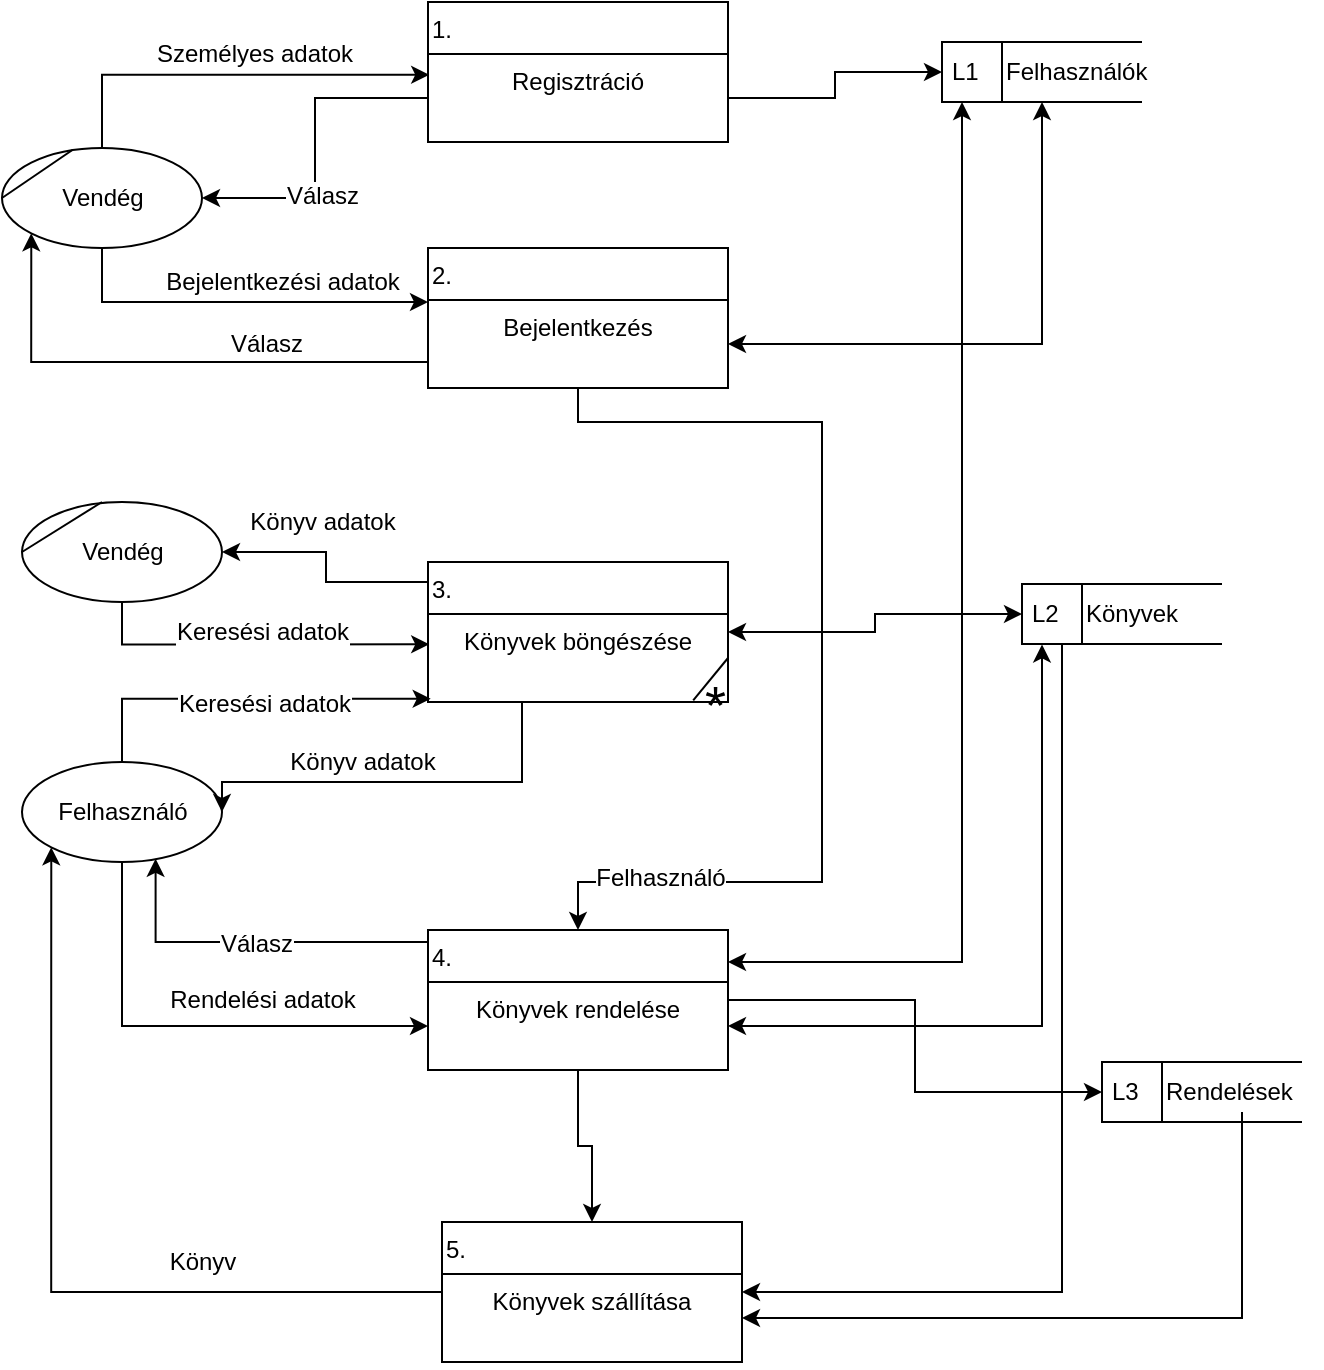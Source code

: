 <mxfile version="12.1.0" type="device" pages="5"><diagram id="Dex--o-Fg27r2lw3h0oc" name="Page-1"><mxGraphModel dx="1024" dy="593" grid="1" gridSize="10" guides="1" tooltips="1" connect="1" arrows="1" fold="1" page="1" pageScale="1" pageWidth="827" pageHeight="1169" math="0" shadow="0"><root><mxCell id="0"/><mxCell id="1" parent="0"/><mxCell id="naQja85ROLotgSGWXkZb-15" style="edgeStyle=orthogonalEdgeStyle;rounded=0;orthogonalLoop=1;jettySize=auto;html=1;entryX=0.004;entryY=0.236;entryDx=0;entryDy=0;entryPerimeter=0;" parent="1" source="naQja85ROLotgSGWXkZb-1" target="naQja85ROLotgSGWXkZb-8" edge="1"><mxGeometry relative="1" as="geometry"/></mxCell><mxCell id="naQja85ROLotgSGWXkZb-16" value="Személyes adatok" style="text;html=1;resizable=0;points=[];align=center;verticalAlign=middle;labelBackgroundColor=#ffffff;" parent="naQja85ROLotgSGWXkZb-15" vertex="1" connectable="0"><mxGeometry x="-0.318" y="-2" relative="1" as="geometry"><mxPoint x="44" y="-13" as="offset"/></mxGeometry></mxCell><mxCell id="naQja85ROLotgSGWXkZb-17" style="edgeStyle=orthogonalEdgeStyle;rounded=0;orthogonalLoop=1;jettySize=auto;html=1;" parent="1" source="naQja85ROLotgSGWXkZb-1" target="naQja85ROLotgSGWXkZb-12" edge="1"><mxGeometry relative="1" as="geometry"><Array as="points"><mxPoint x="100" y="270"/></Array></mxGeometry></mxCell><mxCell id="naQja85ROLotgSGWXkZb-18" value="Bejelentkezési adatok" style="text;html=1;resizable=0;points=[];align=center;verticalAlign=middle;labelBackgroundColor=#ffffff;" parent="naQja85ROLotgSGWXkZb-17" vertex="1" connectable="0"><mxGeometry x="0.052" y="32" relative="1" as="geometry"><mxPoint x="17" y="22" as="offset"/></mxGeometry></mxCell><mxCell id="naQja85ROLotgSGWXkZb-1" value="Vendég" style="shape=ellipse;html=1;dashed=0;whitespace=wrap;perimeter=ellipsePerimeter;" parent="1" vertex="1"><mxGeometry x="50" y="193" width="100" height="50" as="geometry"/></mxCell><mxCell id="naQja85ROLotgSGWXkZb-33" style="edgeStyle=orthogonalEdgeStyle;rounded=0;orthogonalLoop=1;jettySize=auto;html=1;entryX=0.009;entryY=0.964;entryDx=0;entryDy=0;entryPerimeter=0;startArrow=none;startFill=0;" parent="1" source="naQja85ROLotgSGWXkZb-2" target="naQja85ROLotgSGWXkZb-24" edge="1"><mxGeometry relative="1" as="geometry"/></mxCell><mxCell id="naQja85ROLotgSGWXkZb-34" value="Keresési adatok" style="text;html=1;resizable=0;points=[];align=center;verticalAlign=middle;labelBackgroundColor=#ffffff;" parent="naQja85ROLotgSGWXkZb-33" vertex="1" connectable="0"><mxGeometry x="0.441" y="-1" relative="1" as="geometry"><mxPoint x="-32" y="1" as="offset"/></mxGeometry></mxCell><mxCell id="naQja85ROLotgSGWXkZb-43" style="edgeStyle=orthogonalEdgeStyle;rounded=0;orthogonalLoop=1;jettySize=auto;html=1;startArrow=none;startFill=0;" parent="1" source="naQja85ROLotgSGWXkZb-2" target="naQja85ROLotgSGWXkZb-26" edge="1"><mxGeometry relative="1" as="geometry"/></mxCell><mxCell id="naQja85ROLotgSGWXkZb-44" value="Rendelési adatok" style="text;html=1;resizable=0;points=[];align=center;verticalAlign=middle;labelBackgroundColor=#ffffff;" parent="naQja85ROLotgSGWXkZb-43" vertex="1" connectable="0"><mxGeometry x="-0.326" y="35" relative="1" as="geometry"><mxPoint x="35" y="-10" as="offset"/></mxGeometry></mxCell><mxCell id="naQja85ROLotgSGWXkZb-2" value="Felhasználó" style="shape=ellipse;html=1;dashed=0;whitespace=wrap;perimeter=ellipsePerimeter;" parent="1" vertex="1"><mxGeometry x="60" y="500" width="100" height="50" as="geometry"/></mxCell><mxCell id="naQja85ROLotgSGWXkZb-7" value="1." style="swimlane;fontStyle=0;childLayout=stackLayout;horizontal=1;startSize=26;fillColor=none;horizontalStack=0;resizeParent=1;resizeParentMax=0;resizeLast=0;collapsible=1;marginBottom=0;align=left;" parent="1" vertex="1"><mxGeometry x="263" y="120" width="150" height="70" as="geometry"><mxRectangle x="350" y="180" width="40" height="26" as="alternateBounds"/></mxGeometry></mxCell><mxCell id="naQja85ROLotgSGWXkZb-8" value="Regisztráció" style="text;strokeColor=none;fillColor=none;align=center;verticalAlign=top;spacingLeft=4;spacingRight=4;overflow=hidden;rotatable=0;points=[[0,0.5],[1,0.5]];portConstraint=eastwest;" parent="naQja85ROLotgSGWXkZb-7" vertex="1"><mxGeometry y="26" width="150" height="44" as="geometry"/></mxCell><mxCell id="naQja85ROLotgSGWXkZb-19" style="edgeStyle=orthogonalEdgeStyle;rounded=0;orthogonalLoop=1;jettySize=auto;html=1;entryX=0;entryY=1;entryDx=0;entryDy=0;" parent="1" source="naQja85ROLotgSGWXkZb-11" target="naQja85ROLotgSGWXkZb-1" edge="1"><mxGeometry relative="1" as="geometry"><Array as="points"><mxPoint x="65" y="300"/></Array></mxGeometry></mxCell><mxCell id="naQja85ROLotgSGWXkZb-20" value="Válasz" style="text;html=1;resizable=0;points=[];align=center;verticalAlign=middle;labelBackgroundColor=#ffffff;" parent="naQja85ROLotgSGWXkZb-19" vertex="1" connectable="0"><mxGeometry x="-0.367" y="-3" relative="1" as="geometry"><mxPoint x="2" y="-6" as="offset"/></mxGeometry></mxCell><mxCell id="naQja85ROLotgSGWXkZb-45" style="edgeStyle=orthogonalEdgeStyle;rounded=0;orthogonalLoop=1;jettySize=auto;html=1;startArrow=none;startFill=0;" parent="1" source="naQja85ROLotgSGWXkZb-11" target="naQja85ROLotgSGWXkZb-25" edge="1"><mxGeometry relative="1" as="geometry"><Array as="points"><mxPoint x="338" y="330"/><mxPoint x="460" y="330"/><mxPoint x="460" y="560"/><mxPoint x="338" y="560"/></Array></mxGeometry></mxCell><mxCell id="naQja85ROLotgSGWXkZb-46" value="Felhasználó" style="text;html=1;resizable=0;points=[];align=center;verticalAlign=middle;labelBackgroundColor=#ffffff;" parent="naQja85ROLotgSGWXkZb-45" vertex="1" connectable="0"><mxGeometry x="0.748" y="-2" relative="1" as="geometry"><mxPoint as="offset"/></mxGeometry></mxCell><mxCell id="naQja85ROLotgSGWXkZb-11" value="2." style="swimlane;fontStyle=0;childLayout=stackLayout;horizontal=1;startSize=26;fillColor=none;horizontalStack=0;resizeParent=1;resizeParentMax=0;resizeLast=0;collapsible=1;marginBottom=0;align=left;" parent="1" vertex="1"><mxGeometry x="263" y="243" width="150" height="70" as="geometry"><mxRectangle x="350" y="180" width="40" height="26" as="alternateBounds"/></mxGeometry></mxCell><mxCell id="naQja85ROLotgSGWXkZb-12" value="Bejelentkezés" style="text;strokeColor=none;fillColor=none;align=center;verticalAlign=top;spacingLeft=4;spacingRight=4;overflow=hidden;rotatable=0;points=[[0,0.5],[1,0.5]];portConstraint=eastwest;" parent="naQja85ROLotgSGWXkZb-11" vertex="1"><mxGeometry y="26" width="150" height="44" as="geometry"/></mxCell><mxCell id="naQja85ROLotgSGWXkZb-22" style="edgeStyle=orthogonalEdgeStyle;rounded=0;orthogonalLoop=1;jettySize=auto;html=1;entryX=1;entryY=0.5;entryDx=0;entryDy=0;startArrow=classic;startFill=1;" parent="1" source="naQja85ROLotgSGWXkZb-13" target="naQja85ROLotgSGWXkZb-12" edge="1"><mxGeometry relative="1" as="geometry"/></mxCell><mxCell id="naQja85ROLotgSGWXkZb-13" value="L1" style="html=1;dashed=0;whitespace=wrap;shape=mxgraph.dfd.dataStoreID;align=left;spacingLeft=3;points=[[0,0],[0.5,0],[1,0],[0,0.5],[1,0.5],[0,1],[0.5,1],[1,1]];" parent="1" vertex="1"><mxGeometry x="520" y="140" width="100" height="30" as="geometry"/></mxCell><mxCell id="naQja85ROLotgSGWXkZb-21" style="edgeStyle=orthogonalEdgeStyle;rounded=0;orthogonalLoop=1;jettySize=auto;html=1;entryX=0;entryY=0.5;entryDx=0;entryDy=0;" parent="1" source="naQja85ROLotgSGWXkZb-8" target="naQja85ROLotgSGWXkZb-13" edge="1"><mxGeometry relative="1" as="geometry"/></mxCell><mxCell id="naQja85ROLotgSGWXkZb-31" style="edgeStyle=orthogonalEdgeStyle;rounded=0;orthogonalLoop=1;jettySize=auto;html=1;entryX=1;entryY=0.5;entryDx=0;entryDy=0;startArrow=none;startFill=0;" parent="1" source="naQja85ROLotgSGWXkZb-23" target="naQja85ROLotgSGWXkZb-27" edge="1"><mxGeometry relative="1" as="geometry"><Array as="points"><mxPoint x="212" y="410"/><mxPoint x="212" y="395"/></Array></mxGeometry></mxCell><mxCell id="naQja85ROLotgSGWXkZb-32" value="Könyv adatok" style="text;html=1;resizable=0;points=[];align=center;verticalAlign=middle;labelBackgroundColor=#ffffff;" parent="naQja85ROLotgSGWXkZb-31" vertex="1" connectable="0"><mxGeometry x="0.203" y="-4" relative="1" as="geometry"><mxPoint x="3" y="-11" as="offset"/></mxGeometry></mxCell><mxCell id="naQja85ROLotgSGWXkZb-35" style="edgeStyle=orthogonalEdgeStyle;rounded=0;orthogonalLoop=1;jettySize=auto;html=1;entryX=1;entryY=0.5;entryDx=0;entryDy=0;startArrow=none;startFill=0;" parent="1" source="naQja85ROLotgSGWXkZb-23" target="naQja85ROLotgSGWXkZb-2" edge="1"><mxGeometry relative="1" as="geometry"><Array as="points"><mxPoint x="310" y="510"/><mxPoint x="160" y="510"/></Array></mxGeometry></mxCell><mxCell id="naQja85ROLotgSGWXkZb-36" value="Könyv adatok" style="text;html=1;resizable=0;points=[];align=center;verticalAlign=middle;labelBackgroundColor=#ffffff;" parent="naQja85ROLotgSGWXkZb-35" vertex="1" connectable="0"><mxGeometry x="0.298" y="-3" relative="1" as="geometry"><mxPoint x="13" y="-7" as="offset"/></mxGeometry></mxCell><mxCell id="naQja85ROLotgSGWXkZb-38" style="edgeStyle=orthogonalEdgeStyle;rounded=0;orthogonalLoop=1;jettySize=auto;html=1;entryX=0;entryY=0.5;entryDx=0;entryDy=0;startArrow=classic;startFill=1;" parent="1" source="naQja85ROLotgSGWXkZb-23" target="naQja85ROLotgSGWXkZb-37" edge="1"><mxGeometry relative="1" as="geometry"/></mxCell><mxCell id="naQja85ROLotgSGWXkZb-23" value="3." style="swimlane;fontStyle=0;childLayout=stackLayout;horizontal=1;startSize=26;fillColor=none;horizontalStack=0;resizeParent=1;resizeParentMax=0;resizeLast=0;collapsible=1;marginBottom=0;align=left;" parent="1" vertex="1"><mxGeometry x="263" y="400" width="150" height="70" as="geometry"><mxRectangle x="350" y="180" width="40" height="26" as="alternateBounds"/></mxGeometry></mxCell><mxCell id="naQja85ROLotgSGWXkZb-24" value="Könyvek böngészése" style="text;strokeColor=none;fillColor=none;align=center;verticalAlign=top;spacingLeft=4;spacingRight=4;overflow=hidden;rotatable=0;points=[[0,0.5],[1,0.5]];portConstraint=eastwest;" parent="naQja85ROLotgSGWXkZb-23" vertex="1"><mxGeometry y="26" width="150" height="44" as="geometry"/></mxCell><mxCell id="naQja85ROLotgSGWXkZb-59" value="" style="endArrow=none;html=1;entryX=1;entryY=0.5;entryDx=0;entryDy=0;exitX=0.884;exitY=0.982;exitDx=0;exitDy=0;exitPerimeter=0;" parent="naQja85ROLotgSGWXkZb-23" source="naQja85ROLotgSGWXkZb-24" target="naQja85ROLotgSGWXkZb-24" edge="1"><mxGeometry width="50" height="50" relative="1" as="geometry"><mxPoint x="-213" y="470" as="sourcePoint"/><mxPoint x="-163" y="420" as="targetPoint"/></mxGeometry></mxCell><mxCell id="naQja85ROLotgSGWXkZb-39" style="edgeStyle=orthogonalEdgeStyle;rounded=0;orthogonalLoop=1;jettySize=auto;html=1;entryX=0.1;entryY=1;entryDx=0;entryDy=0;entryPerimeter=0;startArrow=classic;startFill=1;" parent="1" source="naQja85ROLotgSGWXkZb-25" target="naQja85ROLotgSGWXkZb-13" edge="1"><mxGeometry relative="1" as="geometry"><Array as="points"><mxPoint x="530" y="600"/></Array></mxGeometry></mxCell><mxCell id="naQja85ROLotgSGWXkZb-42" style="edgeStyle=orthogonalEdgeStyle;rounded=0;orthogonalLoop=1;jettySize=auto;html=1;entryX=0;entryY=0.5;entryDx=0;entryDy=0;startArrow=none;startFill=0;" parent="1" source="naQja85ROLotgSGWXkZb-25" target="naQja85ROLotgSGWXkZb-41" edge="1"><mxGeometry relative="1" as="geometry"/></mxCell><mxCell id="n5wov1AX1bAlxisEDjjd-2" style="edgeStyle=orthogonalEdgeStyle;rounded=0;orthogonalLoop=1;jettySize=auto;html=1;entryX=0.668;entryY=0.968;entryDx=0;entryDy=0;entryPerimeter=0;startArrow=none;startFill=0;endArrow=classic;endFill=1;fontSize=12;" parent="1" source="naQja85ROLotgSGWXkZb-25" target="naQja85ROLotgSGWXkZb-2" edge="1"><mxGeometry relative="1" as="geometry"><Array as="points"><mxPoint x="127" y="590"/></Array></mxGeometry></mxCell><mxCell id="n5wov1AX1bAlxisEDjjd-3" value="Válasz" style="text;html=1;resizable=0;points=[];align=center;verticalAlign=middle;labelBackgroundColor=#ffffff;fontSize=12;" parent="n5wov1AX1bAlxisEDjjd-2" vertex="1" connectable="0"><mxGeometry x="-0.029" y="1" relative="1" as="geometry"><mxPoint as="offset"/></mxGeometry></mxCell><mxCell id="8-DbtvxXJsFR5BbwrOw9-1" style="edgeStyle=orthogonalEdgeStyle;rounded=0;orthogonalLoop=1;jettySize=auto;html=1;entryX=0.5;entryY=0;entryDx=0;entryDy=0;startArrow=none;startFill=0;endArrow=classic;endFill=1;fontSize=12;" parent="1" source="naQja85ROLotgSGWXkZb-25" target="naQja85ROLotgSGWXkZb-52" edge="1"><mxGeometry relative="1" as="geometry"/></mxCell><mxCell id="naQja85ROLotgSGWXkZb-25" value="4." style="swimlane;fontStyle=0;childLayout=stackLayout;horizontal=1;startSize=26;fillColor=none;horizontalStack=0;resizeParent=1;resizeParentMax=0;resizeLast=0;collapsible=1;marginBottom=0;align=left;" parent="1" vertex="1"><mxGeometry x="263" y="584" width="150" height="70" as="geometry"><mxRectangle x="350" y="180" width="40" height="26" as="alternateBounds"/></mxGeometry></mxCell><mxCell id="naQja85ROLotgSGWXkZb-26" value="Könyvek rendelése" style="text;strokeColor=none;fillColor=none;align=center;verticalAlign=top;spacingLeft=4;spacingRight=4;overflow=hidden;rotatable=0;points=[[0,0.5],[1,0.5]];portConstraint=eastwest;" parent="naQja85ROLotgSGWXkZb-25" vertex="1"><mxGeometry y="26" width="150" height="44" as="geometry"/></mxCell><mxCell id="naQja85ROLotgSGWXkZb-29" style="edgeStyle=orthogonalEdgeStyle;rounded=0;orthogonalLoop=1;jettySize=auto;html=1;entryX=0.004;entryY=0.345;entryDx=0;entryDy=0;entryPerimeter=0;startArrow=none;startFill=0;" parent="1" source="naQja85ROLotgSGWXkZb-27" target="naQja85ROLotgSGWXkZb-24" edge="1"><mxGeometry relative="1" as="geometry"/></mxCell><mxCell id="naQja85ROLotgSGWXkZb-30" value="Keresési adatok" style="text;html=1;resizable=0;points=[];align=center;verticalAlign=middle;labelBackgroundColor=#ffffff;" parent="naQja85ROLotgSGWXkZb-29" vertex="1" connectable="0"><mxGeometry x="-0.211" y="-1" relative="1" as="geometry"><mxPoint x="22" y="-7" as="offset"/></mxGeometry></mxCell><mxCell id="naQja85ROLotgSGWXkZb-27" value="Vendég" style="shape=ellipse;html=1;dashed=0;whitespace=wrap;perimeter=ellipsePerimeter;align=center;" parent="1" vertex="1"><mxGeometry x="60" y="370" width="100" height="50" as="geometry"/></mxCell><mxCell id="naQja85ROLotgSGWXkZb-28" value="" style="endArrow=none;html=1;exitX=0;exitY=0.5;exitDx=0;exitDy=0;entryX=0.352;entryY=0.02;entryDx=0;entryDy=0;entryPerimeter=0;" parent="1" source="naQja85ROLotgSGWXkZb-1" target="naQja85ROLotgSGWXkZb-1" edge="1"><mxGeometry width="50" height="50" relative="1" as="geometry"><mxPoint x="50" y="240" as="sourcePoint"/><mxPoint x="90" y="190" as="targetPoint"/></mxGeometry></mxCell><mxCell id="naQja85ROLotgSGWXkZb-37" value="L2" style="html=1;dashed=0;whitespace=wrap;shape=mxgraph.dfd.dataStoreID;align=left;spacingLeft=3;points=[[0,0],[0.5,0],[1,0],[0,0.5],[1,0.5],[0,1],[0.5,1],[1,1]];" parent="1" vertex="1"><mxGeometry x="560" y="411" width="100" height="30" as="geometry"/></mxCell><mxCell id="naQja85ROLotgSGWXkZb-40" style="edgeStyle=orthogonalEdgeStyle;rounded=0;orthogonalLoop=1;jettySize=auto;html=1;entryX=0.1;entryY=1.007;entryDx=0;entryDy=0;entryPerimeter=0;startArrow=classic;startFill=1;" parent="1" source="naQja85ROLotgSGWXkZb-26" target="naQja85ROLotgSGWXkZb-37" edge="1"><mxGeometry relative="1" as="geometry"/></mxCell><mxCell id="naQja85ROLotgSGWXkZb-41" value="L3" style="html=1;dashed=0;whitespace=wrap;shape=mxgraph.dfd.dataStoreID;align=left;spacingLeft=3;points=[[0,0],[0.5,0],[1,0],[0,0.5],[1,0.5],[0,1],[0.5,1],[1,1]];" parent="1" vertex="1"><mxGeometry x="600" y="650" width="100" height="30" as="geometry"/></mxCell><mxCell id="naQja85ROLotgSGWXkZb-48" value="" style="endArrow=none;html=1;exitX=0;exitY=0.5;exitDx=0;exitDy=0;" parent="1" source="naQja85ROLotgSGWXkZb-27" edge="1"><mxGeometry width="50" height="50" relative="1" as="geometry"><mxPoint x="60" y="410" as="sourcePoint"/><mxPoint x="100" y="370" as="targetPoint"/></mxGeometry></mxCell><mxCell id="naQja85ROLotgSGWXkZb-49" value="Felhasználók" style="text;html=1;resizable=0;points=[];autosize=1;align=left;verticalAlign=top;spacingTop=-4;" parent="1" vertex="1"><mxGeometry x="550" y="145" width="90" height="20" as="geometry"/></mxCell><mxCell id="naQja85ROLotgSGWXkZb-50" value="Könyvek" style="text;html=1;resizable=0;points=[];autosize=1;align=left;verticalAlign=top;spacingTop=-4;" parent="1" vertex="1"><mxGeometry x="590" y="416" width="60" height="20" as="geometry"/></mxCell><mxCell id="naQja85ROLotgSGWXkZb-56" style="edgeStyle=orthogonalEdgeStyle;rounded=0;orthogonalLoop=1;jettySize=auto;html=1;entryX=1;entryY=0.5;entryDx=0;entryDy=0;startArrow=none;startFill=0;" parent="1" source="naQja85ROLotgSGWXkZb-51" target="naQja85ROLotgSGWXkZb-53" edge="1"><mxGeometry relative="1" as="geometry"/></mxCell><mxCell id="naQja85ROLotgSGWXkZb-51" value="Rendelések" style="text;html=1;resizable=0;points=[];autosize=1;align=left;verticalAlign=top;spacingTop=-4;" parent="1" vertex="1"><mxGeometry x="630" y="655" width="80" height="20" as="geometry"/></mxCell><mxCell id="naQja85ROLotgSGWXkZb-54" style="edgeStyle=orthogonalEdgeStyle;rounded=0;orthogonalLoop=1;jettySize=auto;html=1;startArrow=classic;startFill=1;endArrow=none;endFill=0;" parent="1" source="naQja85ROLotgSGWXkZb-52" target="naQja85ROLotgSGWXkZb-37" edge="1"><mxGeometry relative="1" as="geometry"><Array as="points"><mxPoint x="580" y="765"/></Array></mxGeometry></mxCell><mxCell id="naQja85ROLotgSGWXkZb-57" style="edgeStyle=orthogonalEdgeStyle;rounded=0;orthogonalLoop=1;jettySize=auto;html=1;entryX=0;entryY=1;entryDx=0;entryDy=0;startArrow=none;startFill=0;" parent="1" source="naQja85ROLotgSGWXkZb-52" target="naQja85ROLotgSGWXkZb-2" edge="1"><mxGeometry relative="1" as="geometry"/></mxCell><mxCell id="naQja85ROLotgSGWXkZb-58" value="Könyv" style="text;html=1;resizable=0;points=[];align=center;verticalAlign=middle;labelBackgroundColor=#ffffff;" parent="naQja85ROLotgSGWXkZb-57" vertex="1" connectable="0"><mxGeometry x="-0.381" y="-6" relative="1" as="geometry"><mxPoint x="9" y="-9" as="offset"/></mxGeometry></mxCell><mxCell id="naQja85ROLotgSGWXkZb-52" value="5." style="swimlane;fontStyle=0;childLayout=stackLayout;horizontal=1;startSize=26;fillColor=none;horizontalStack=0;resizeParent=1;resizeParentMax=0;resizeLast=0;collapsible=1;marginBottom=0;align=left;" parent="1" vertex="1"><mxGeometry x="270" y="730" width="150" height="70" as="geometry"><mxRectangle x="350" y="180" width="40" height="26" as="alternateBounds"/></mxGeometry></mxCell><mxCell id="naQja85ROLotgSGWXkZb-53" value="Könyvek szállítása" style="text;strokeColor=none;fillColor=none;align=center;verticalAlign=top;spacingLeft=4;spacingRight=4;overflow=hidden;rotatable=0;points=[[0,0.5],[1,0.5]];portConstraint=eastwest;" parent="naQja85ROLotgSGWXkZb-52" vertex="1"><mxGeometry y="26" width="150" height="44" as="geometry"/></mxCell><mxCell id="naQja85ROLotgSGWXkZb-60" value="*" style="text;html=1;resizable=0;points=[];autosize=1;align=right;verticalAlign=bottom;spacingTop=-4;fontSize=27;labelPosition=left;verticalLabelPosition=top;" parent="1" vertex="1"><mxGeometry x="413" y="490" width="20" height="20" as="geometry"/></mxCell><mxCell id="OhlNc0prwrBTpy8iQQ1R-1" style="edgeStyle=orthogonalEdgeStyle;rounded=0;orthogonalLoop=1;jettySize=auto;html=1;entryX=1;entryY=0.5;entryDx=0;entryDy=0;startArrow=none;startFill=0;endArrow=classic;endFill=1;fontSize=12;" parent="1" source="naQja85ROLotgSGWXkZb-8" target="naQja85ROLotgSGWXkZb-1" edge="1"><mxGeometry relative="1" as="geometry"/></mxCell><mxCell id="OhlNc0prwrBTpy8iQQ1R-2" value="Válasz" style="text;html=1;resizable=0;points=[];align=center;verticalAlign=middle;labelBackgroundColor=#ffffff;fontSize=12;" parent="OhlNc0prwrBTpy8iQQ1R-1" vertex="1" connectable="0"><mxGeometry x="0.191" y="-3" relative="1" as="geometry"><mxPoint x="6" y="8" as="offset"/></mxGeometry></mxCell></root></mxGraphModel></diagram><diagram id="E3DHKG3Lny0LKk9NBCO2" name="Page-2"><mxGraphModel dx="1024" dy="593" grid="1" gridSize="10" guides="1" tooltips="1" connect="1" arrows="1" fold="1" page="1" pageScale="1" pageWidth="827" pageHeight="1169" math="0" shadow="0"><root><mxCell id="fCQuZ8JdMavADfHyXUpM-0"/><mxCell id="fCQuZ8JdMavADfHyXUpM-1" parent="fCQuZ8JdMavADfHyXUpM-0"/><mxCell id="jLLs5Ni0uWfMCStu8Lew-0" style="edgeStyle=orthogonalEdgeStyle;rounded=0;orthogonalLoop=1;jettySize=auto;html=1;entryX=-0.004;entryY=0.331;entryDx=0;entryDy=0;entryPerimeter=0;startArrow=none;startFill=0;endArrow=classic;endFill=1;fontSize=12;" parent="fCQuZ8JdMavADfHyXUpM-1" source="fCQuZ8JdMavADfHyXUpM-3" target="DsXk8vYqBbhX0YfMfgaJ-3" edge="1"><mxGeometry relative="1" as="geometry"/></mxCell><mxCell id="jLLs5Ni0uWfMCStu8Lew-1" value="Személyes adatok" style="text;html=1;resizable=0;points=[];align=center;verticalAlign=middle;labelBackgroundColor=#ffffff;fontSize=12;" parent="jLLs5Ni0uWfMCStu8Lew-0" vertex="1" connectable="0"><mxGeometry x="-0.168" y="-1" relative="1" as="geometry"><mxPoint x="2" y="-8" as="offset"/></mxGeometry></mxCell><mxCell id="fCQuZ8JdMavADfHyXUpM-3" value="Vendég" style="shape=ellipse;html=1;dashed=0;whitespace=wrap;perimeter=ellipsePerimeter;fontSize=12;align=center;" parent="fCQuZ8JdMavADfHyXUpM-1" vertex="1"><mxGeometry x="30" y="235" width="100" height="50" as="geometry"/></mxCell><mxCell id="jZcaV0tnbiNQL_H4y_YL-9" value="1." style="swimlane;fontSize=12;align=left;" parent="fCQuZ8JdMavADfHyXUpM-1" vertex="1"><mxGeometry x="201" y="50" width="460" height="480" as="geometry"/></mxCell><mxCell id="EqII1HhAC6JN_2L8OOSk-2" style="edgeStyle=orthogonalEdgeStyle;rounded=0;orthogonalLoop=1;jettySize=auto;html=1;entryX=0.5;entryY=0;entryDx=0;entryDy=0;startArrow=none;startFill=0;endArrow=classic;endFill=1;fontSize=12;" parent="jZcaV0tnbiNQL_H4y_YL-9" source="DsXk8vYqBbhX0YfMfgaJ-0" target="DsXk8vYqBbhX0YfMfgaJ-5" edge="1"><mxGeometry relative="1" as="geometry"/></mxCell><mxCell id="DsXk8vYqBbhX0YfMfgaJ-0" value="1.1" style="swimlane;fontStyle=0;childLayout=stackLayout;horizontal=1;startSize=26;fillColor=none;horizontalStack=0;resizeParent=1;resizeParentMax=0;resizeLast=0;collapsible=1;marginBottom=0;fontSize=12;align=left;" parent="jZcaV0tnbiNQL_H4y_YL-9" vertex="1"><mxGeometry x="100" y="80" width="150" height="90" as="geometry"/></mxCell><mxCell id="DsXk8vYqBbhX0YfMfgaJ-3" value="Adatok megadása" style="text;strokeColor=none;fillColor=none;align=left;verticalAlign=top;spacingLeft=4;spacingRight=4;overflow=hidden;rotatable=0;points=[[0,0.5],[1,0.5]];portConstraint=eastwest;" parent="DsXk8vYqBbhX0YfMfgaJ-0" vertex="1"><mxGeometry y="26" width="150" height="64" as="geometry"/></mxCell><mxCell id="EqII1HhAC6JN_2L8OOSk-9" value="" style="endArrow=none;html=1;fontSize=12;exitX=0.828;exitY=1.019;exitDx=0;exitDy=0;exitPerimeter=0;entryX=1.009;entryY=0.731;entryDx=0;entryDy=0;entryPerimeter=0;" parent="DsXk8vYqBbhX0YfMfgaJ-0" source="DsXk8vYqBbhX0YfMfgaJ-3" target="DsXk8vYqBbhX0YfMfgaJ-3" edge="1"><mxGeometry width="50" height="50" relative="1" as="geometry"><mxPoint x="229" y="100" as="sourcePoint"/><mxPoint x="279" y="50" as="targetPoint"/></mxGeometry></mxCell><mxCell id="EqII1HhAC6JN_2L8OOSk-4" style="edgeStyle=orthogonalEdgeStyle;rounded=0;orthogonalLoop=1;jettySize=auto;html=1;entryX=0.5;entryY=0;entryDx=0;entryDy=0;startArrow=none;startFill=0;endArrow=classic;endFill=1;fontSize=12;" parent="jZcaV0tnbiNQL_H4y_YL-9" source="DsXk8vYqBbhX0YfMfgaJ-5" target="DsXk8vYqBbhX0YfMfgaJ-7" edge="1"><mxGeometry relative="1" as="geometry"/></mxCell><mxCell id="DsXk8vYqBbhX0YfMfgaJ-5" value="1.2" style="swimlane;fontStyle=0;childLayout=stackLayout;horizontal=1;startSize=26;fillColor=none;horizontalStack=0;resizeParent=1;resizeParentMax=0;resizeLast=0;collapsible=1;marginBottom=0;fontSize=12;align=left;" parent="jZcaV0tnbiNQL_H4y_YL-9" vertex="1"><mxGeometry x="100" y="210" width="150" height="90" as="geometry"/></mxCell><mxCell id="DsXk8vYqBbhX0YfMfgaJ-6" value="Felhasználó keresése" style="text;strokeColor=none;fillColor=none;align=left;verticalAlign=top;spacingLeft=4;spacingRight=4;overflow=hidden;rotatable=0;points=[[0,0.5],[1,0.5]];portConstraint=eastwest;" parent="DsXk8vYqBbhX0YfMfgaJ-5" vertex="1"><mxGeometry y="26" width="150" height="64" as="geometry"/></mxCell><mxCell id="EqII1HhAC6JN_2L8OOSk-10" value="" style="endArrow=none;html=1;fontSize=12;exitX=0.876;exitY=1.013;exitDx=0;exitDy=0;exitPerimeter=0;entryX=1.015;entryY=0.725;entryDx=0;entryDy=0;entryPerimeter=0;" parent="DsXk8vYqBbhX0YfMfgaJ-5" source="DsXk8vYqBbhX0YfMfgaJ-6" target="DsXk8vYqBbhX0YfMfgaJ-6" edge="1"><mxGeometry width="50" height="50" relative="1" as="geometry"><mxPoint x="134.2" y="-28.784" as="sourcePoint"/><mxPoint x="161.35" y="-47.216" as="targetPoint"/></mxGeometry></mxCell><mxCell id="DsXk8vYqBbhX0YfMfgaJ-7" value="1.3" style="swimlane;fontStyle=0;childLayout=stackLayout;horizontal=1;startSize=26;fillColor=none;horizontalStack=0;resizeParent=1;resizeParentMax=0;resizeLast=0;collapsible=1;marginBottom=0;fontSize=12;align=left;" parent="jZcaV0tnbiNQL_H4y_YL-9" vertex="1"><mxGeometry x="100" y="350" width="150" height="90" as="geometry"/></mxCell><mxCell id="DsXk8vYqBbhX0YfMfgaJ-8" value="Felhasználó létrehozása" style="text;strokeColor=none;fillColor=none;align=left;verticalAlign=top;spacingLeft=4;spacingRight=4;overflow=hidden;rotatable=0;points=[[0,0.5],[1,0.5]];portConstraint=eastwest;" parent="DsXk8vYqBbhX0YfMfgaJ-7" vertex="1"><mxGeometry y="26" width="150" height="64" as="geometry"/></mxCell><mxCell id="EqII1HhAC6JN_2L8OOSk-11" value="" style="endArrow=none;html=1;fontSize=12;exitX=0.908;exitY=0.988;exitDx=0;exitDy=0;exitPerimeter=0;entryX=0.999;entryY=0.663;entryDx=0;entryDy=0;entryPerimeter=0;" parent="DsXk8vYqBbhX0YfMfgaJ-7" source="DsXk8vYqBbhX0YfMfgaJ-8" target="DsXk8vYqBbhX0YfMfgaJ-8" edge="1"><mxGeometry width="50" height="50" relative="1" as="geometry"><mxPoint x="144.2" y="-158.784" as="sourcePoint"/><mxPoint x="171.35" y="-177.216" as="targetPoint"/></mxGeometry></mxCell><mxCell id="EqII1HhAC6JN_2L8OOSk-3" style="edgeStyle=orthogonalEdgeStyle;rounded=0;orthogonalLoop=1;jettySize=auto;html=1;entryX=1;entryY=0.5;entryDx=0;entryDy=0;startArrow=none;startFill=0;endArrow=classic;endFill=1;fontSize=12;" parent="jZcaV0tnbiNQL_H4y_YL-9" source="DsXk8vYqBbhX0YfMfgaJ-3" target="DsXk8vYqBbhX0YfMfgaJ-8" edge="1"><mxGeometry relative="1" as="geometry"><Array as="points"><mxPoint x="270" y="138"/><mxPoint x="270" y="408"/></Array></mxGeometry></mxCell><mxCell id="EqII1HhAC6JN_2L8OOSk-12" value="*" style="text;html=1;resizable=0;points=[];autosize=1;align=right;verticalAlign=bottom;spacingTop=-4;fontSize=27;labelPosition=left;verticalLabelPosition=top;" parent="jZcaV0tnbiNQL_H4y_YL-9" vertex="1"><mxGeometry x="249" y="190" width="20" height="20" as="geometry"/></mxCell><mxCell id="EqII1HhAC6JN_2L8OOSk-13" value="*" style="text;html=1;resizable=0;points=[];autosize=1;align=right;verticalAlign=bottom;spacingTop=-4;fontSize=27;labelPosition=left;verticalLabelPosition=top;" parent="jZcaV0tnbiNQL_H4y_YL-9" vertex="1"><mxGeometry x="250" y="320" width="20" height="20" as="geometry"/></mxCell><mxCell id="EqII1HhAC6JN_2L8OOSk-15" value="*" style="text;html=1;resizable=0;points=[];autosize=1;align=right;verticalAlign=bottom;spacingTop=-4;fontSize=27;labelPosition=left;verticalLabelPosition=top;" parent="jZcaV0tnbiNQL_H4y_YL-9" vertex="1"><mxGeometry x="250" y="460" width="20" height="20" as="geometry"/></mxCell><mxCell id="EqII1HhAC6JN_2L8OOSk-0" style="edgeStyle=orthogonalEdgeStyle;rounded=0;orthogonalLoop=1;jettySize=auto;html=1;entryX=0.5;entryY=1;entryDx=0;entryDy=0;startArrow=none;startFill=0;endArrow=classic;endFill=1;fontSize=12;" parent="fCQuZ8JdMavADfHyXUpM-1" source="DsXk8vYqBbhX0YfMfgaJ-8" target="fCQuZ8JdMavADfHyXUpM-3" edge="1"><mxGeometry relative="1" as="geometry"/></mxCell><mxCell id="EqII1HhAC6JN_2L8OOSk-1" value="Válasz" style="text;html=1;resizable=0;points=[];align=center;verticalAlign=middle;labelBackgroundColor=#ffffff;fontSize=12;" parent="EqII1HhAC6JN_2L8OOSk-0" vertex="1" connectable="0"><mxGeometry x="-0.105" y="-2" relative="1" as="geometry"><mxPoint as="offset"/></mxGeometry></mxCell><mxCell id="EqII1HhAC6JN_2L8OOSk-5" value="L1" style="html=1;dashed=0;whitespace=wrap;shape=mxgraph.dfd.dataStoreID;align=left;spacingLeft=3;points=[[0,0],[0.5,0],[1,0],[0,0.5],[1,0.5],[0,1],[0.5,1],[1,1]];fontSize=12;" parent="fCQuZ8JdMavADfHyXUpM-1" vertex="1"><mxGeometry x="710" y="285" width="100" height="30" as="geometry"/></mxCell><mxCell id="EqII1HhAC6JN_2L8OOSk-6" style="edgeStyle=orthogonalEdgeStyle;rounded=0;orthogonalLoop=1;jettySize=auto;html=1;startArrow=classic;startFill=1;endArrow=classic;endFill=1;fontSize=12;" parent="fCQuZ8JdMavADfHyXUpM-1" source="DsXk8vYqBbhX0YfMfgaJ-6" target="EqII1HhAC6JN_2L8OOSk-5" edge="1"><mxGeometry relative="1" as="geometry"/></mxCell><mxCell id="EqII1HhAC6JN_2L8OOSk-7" style="edgeStyle=orthogonalEdgeStyle;rounded=0;orthogonalLoop=1;jettySize=auto;html=1;entryX=0.624;entryY=1.127;entryDx=0;entryDy=0;entryPerimeter=0;startArrow=classic;startFill=1;endArrow=classic;endFill=1;fontSize=12;" parent="fCQuZ8JdMavADfHyXUpM-1" source="DsXk8vYqBbhX0YfMfgaJ-7" target="EqII1HhAC6JN_2L8OOSk-5" edge="1"><mxGeometry relative="1" as="geometry"><Array as="points"><mxPoint x="772" y="480"/></Array></mxGeometry></mxCell><mxCell id="EqII1HhAC6JN_2L8OOSk-8" value="Felhasználók" style="text;html=1;resizable=0;points=[];autosize=1;align=left;verticalAlign=top;spacingTop=-4;fontSize=12;" parent="fCQuZ8JdMavADfHyXUpM-1" vertex="1"><mxGeometry x="737" y="290" width="90" height="20" as="geometry"/></mxCell></root></mxGraphModel></diagram><diagram id="oXypNDcibYwx4IJJN26h" name="Page-3"><mxGraphModel dx="1024" dy="593" grid="1" gridSize="10" guides="1" tooltips="1" connect="1" arrows="1" fold="1" page="1" pageScale="1" pageWidth="827" pageHeight="1169" math="0" shadow="0"><root><mxCell id="x9KbBKffSNk6jEuZFqJx-0"/><mxCell id="x9KbBKffSNk6jEuZFqJx-1" parent="x9KbBKffSNk6jEuZFqJx-0"/><mxCell id="x9KbBKffSNk6jEuZFqJx-2" value="2." style="swimlane;fontSize=12;align=left;" parent="x9KbBKffSNk6jEuZFqJx-1" vertex="1"><mxGeometry x="250" y="60" width="310" height="410" as="geometry"/></mxCell><mxCell id="ZS1YKato7epYdzNAMd3u-12" style="edgeStyle=orthogonalEdgeStyle;rounded=0;orthogonalLoop=1;jettySize=auto;html=1;startArrow=none;startFill=0;endArrow=classic;endFill=1;fontSize=12;" parent="x9KbBKffSNk6jEuZFqJx-2" source="ZS1YKato7epYdzNAMd3u-2" target="ZS1YKato7epYdzNAMd3u-6" edge="1"><mxGeometry relative="1" as="geometry"/></mxCell><mxCell id="ZS1YKato7epYdzNAMd3u-2" value="2.1" style="swimlane;fontStyle=0;childLayout=stackLayout;horizontal=1;startSize=26;fillColor=none;horizontalStack=0;resizeParent=1;resizeParentMax=0;resizeLast=0;collapsible=1;marginBottom=0;fontSize=12;align=left;" parent="x9KbBKffSNk6jEuZFqJx-2" vertex="1"><mxGeometry x="85" y="80" width="140" height="90" as="geometry"/></mxCell><mxCell id="ZS1YKato7epYdzNAMd3u-4" value="Bejelentkezési adatok&#10;elemzése" style="text;strokeColor=none;fillColor=none;align=center;verticalAlign=top;spacingLeft=4;spacingRight=4;overflow=hidden;rotatable=0;points=[[0,0.5],[1,0.5]];portConstraint=eastwest;" parent="ZS1YKato7epYdzNAMd3u-2" vertex="1"><mxGeometry y="26" width="140" height="64" as="geometry"/></mxCell><mxCell id="31lo3D4Q2ci4cJuALEiD-1" value="" style="endArrow=none;html=1;fontSize=12;exitX=0.787;exitY=1;exitDx=0;exitDy=0;exitPerimeter=0;entryX=1.016;entryY=0.662;entryDx=0;entryDy=0;entryPerimeter=0;" parent="ZS1YKato7epYdzNAMd3u-2" source="ZS1YKato7epYdzNAMd3u-4" target="ZS1YKato7epYdzNAMd3u-4" edge="1"><mxGeometry width="50" height="50" relative="1" as="geometry"><mxPoint x="115" y="110" as="sourcePoint"/><mxPoint x="165" y="60" as="targetPoint"/></mxGeometry></mxCell><mxCell id="ZS1YKato7epYdzNAMd3u-6" value="2.2" style="swimlane;fontStyle=0;childLayout=stackLayout;horizontal=1;startSize=26;fillColor=none;horizontalStack=0;resizeParent=1;resizeParentMax=0;resizeLast=0;collapsible=1;marginBottom=0;fontSize=12;align=left;" parent="x9KbBKffSNk6jEuZFqJx-2" vertex="1"><mxGeometry x="85" y="270" width="140" height="90" as="geometry"/></mxCell><mxCell id="ZS1YKato7epYdzNAMd3u-7" value="Bejelentkezési adatok&#10;ellenőrzése" style="text;strokeColor=none;fillColor=none;align=center;verticalAlign=top;spacingLeft=4;spacingRight=4;overflow=hidden;rotatable=0;points=[[0,0.5],[1,0.5]];portConstraint=eastwest;" parent="ZS1YKato7epYdzNAMd3u-6" vertex="1"><mxGeometry y="26" width="140" height="64" as="geometry"/></mxCell><mxCell id="31lo3D4Q2ci4cJuALEiD-2" value="" style="endArrow=none;html=1;fontSize=12;exitX=0.821;exitY=1.006;exitDx=0;exitDy=0;exitPerimeter=0;entryX=1.004;entryY=0.669;entryDx=0;entryDy=0;entryPerimeter=0;" parent="ZS1YKato7epYdzNAMd3u-6" source="ZS1YKato7epYdzNAMd3u-7" target="ZS1YKato7epYdzNAMd3u-7" edge="1"><mxGeometry width="50" height="50" relative="1" as="geometry"><mxPoint x="165" y="40" as="sourcePoint"/><mxPoint x="145" y="70" as="targetPoint"/></mxGeometry></mxCell><mxCell id="31lo3D4Q2ci4cJuALEiD-3" value="*" style="text;html=1;resizable=0;points=[];autosize=1;align=right;verticalAlign=bottom;spacingTop=-4;fontSize=27;labelPosition=left;verticalLabelPosition=top;" parent="x9KbBKffSNk6jEuZFqJx-2" vertex="1"><mxGeometry x="225" y="185" width="20" height="20" as="geometry"/></mxCell><mxCell id="31lo3D4Q2ci4cJuALEiD-4" value="*" style="text;html=1;resizable=0;points=[];autosize=1;align=right;verticalAlign=bottom;spacingTop=-4;fontSize=27;labelPosition=left;verticalLabelPosition=top;" parent="x9KbBKffSNk6jEuZFqJx-2" vertex="1"><mxGeometry x="225" y="380" width="20" height="20" as="geometry"/></mxCell><mxCell id="ZS1YKato7epYdzNAMd3u-8" style="edgeStyle=orthogonalEdgeStyle;rounded=0;orthogonalLoop=1;jettySize=auto;html=1;startArrow=none;startFill=0;endArrow=classic;endFill=1;fontSize=12;" parent="x9KbBKffSNk6jEuZFqJx-1" source="ZS1YKato7epYdzNAMd3u-0" target="ZS1YKato7epYdzNAMd3u-4" edge="1"><mxGeometry relative="1" as="geometry"/></mxCell><mxCell id="ZS1YKato7epYdzNAMd3u-10" value="Bejelentkezési adatok" style="text;html=1;resizable=0;points=[];align=center;verticalAlign=middle;labelBackgroundColor=#ffffff;fontSize=12;" parent="ZS1YKato7epYdzNAMd3u-8" vertex="1" connectable="0"><mxGeometry x="-0.076" y="-2" relative="1" as="geometry"><mxPoint as="offset"/></mxGeometry></mxCell><mxCell id="ZS1YKato7epYdzNAMd3u-0" value="Vendég" style="shape=ellipse;html=1;dashed=0;whitespace=wrap;perimeter=ellipsePerimeter;fontSize=12;align=center;" parent="x9KbBKffSNk6jEuZFqJx-1" vertex="1"><mxGeometry x="50" y="250" width="100" height="50" as="geometry"/></mxCell><mxCell id="ZS1YKato7epYdzNAMd3u-1" value="L1" style="html=1;dashed=0;whitespace=wrap;shape=mxgraph.dfd.dataStoreID;align=left;spacingLeft=3;points=[[0,0],[0.5,0],[1,0],[0,0.5],[1,0.5],[0,1],[0.5,1],[1,1]];fontSize=12;" parent="x9KbBKffSNk6jEuZFqJx-1" vertex="1"><mxGeometry x="680" y="250" width="100" height="30" as="geometry"/></mxCell><mxCell id="ZS1YKato7epYdzNAMd3u-9" style="edgeStyle=orthogonalEdgeStyle;rounded=0;orthogonalLoop=1;jettySize=auto;html=1;entryX=0.5;entryY=1;entryDx=0;entryDy=0;startArrow=none;startFill=0;endArrow=classic;endFill=1;fontSize=12;" parent="x9KbBKffSNk6jEuZFqJx-1" source="ZS1YKato7epYdzNAMd3u-7" target="ZS1YKato7epYdzNAMd3u-0" edge="1"><mxGeometry relative="1" as="geometry"/></mxCell><mxCell id="ZS1YKato7epYdzNAMd3u-11" value="Válasz" style="text;html=1;resizable=0;points=[];align=center;verticalAlign=middle;labelBackgroundColor=#ffffff;fontSize=12;" parent="ZS1YKato7epYdzNAMd3u-9" vertex="1" connectable="0"><mxGeometry x="0.253" y="-2" relative="1" as="geometry"><mxPoint x="37" y="2" as="offset"/></mxGeometry></mxCell><mxCell id="ZS1YKato7epYdzNAMd3u-13" style="edgeStyle=orthogonalEdgeStyle;rounded=0;orthogonalLoop=1;jettySize=auto;html=1;entryX=0.5;entryY=1;entryDx=0;entryDy=0;startArrow=classic;startFill=1;endArrow=classic;endFill=1;fontSize=12;" parent="x9KbBKffSNk6jEuZFqJx-1" source="ZS1YKato7epYdzNAMd3u-7" target="ZS1YKato7epYdzNAMd3u-1" edge="1"><mxGeometry relative="1" as="geometry"/></mxCell><mxCell id="ZS1YKato7epYdzNAMd3u-14" value="Felhasználók" style="text;html=1;resizable=0;points=[];autosize=1;align=left;verticalAlign=top;spacingTop=-4;fontSize=12;" parent="x9KbBKffSNk6jEuZFqJx-1" vertex="1"><mxGeometry x="710" y="255" width="90" height="20" as="geometry"/></mxCell><mxCell id="nFVy-PHmqgMYp6NFJEBW-0" value="3." style="swimlane;fontStyle=0;childLayout=stackLayout;horizontal=1;startSize=26;fillColor=none;horizontalStack=0;resizeParent=1;resizeParentMax=0;resizeLast=0;collapsible=1;marginBottom=0;fontSize=12;align=left;" parent="x9KbBKffSNk6jEuZFqJx-1" vertex="1"><mxGeometry x="335" y="530" width="140" height="90" as="geometry"/></mxCell><mxCell id="nFVy-PHmqgMYp6NFJEBW-1" value="Könyvek rendelése" style="text;strokeColor=none;fillColor=none;align=center;verticalAlign=top;spacingLeft=4;spacingRight=4;overflow=hidden;rotatable=0;points=[[0,0.5],[1,0.5]];portConstraint=eastwest;" parent="nFVy-PHmqgMYp6NFJEBW-0" vertex="1"><mxGeometry y="26" width="140" height="64" as="geometry"/></mxCell><mxCell id="31lo3D4Q2ci4cJuALEiD-0" style="edgeStyle=orthogonalEdgeStyle;rounded=0;orthogonalLoop=1;jettySize=auto;html=1;startArrow=none;startFill=0;endArrow=classic;endFill=1;fontSize=12;" parent="x9KbBKffSNk6jEuZFqJx-1" source="ZS1YKato7epYdzNAMd3u-6" target="nFVy-PHmqgMYp6NFJEBW-0" edge="1"><mxGeometry relative="1" as="geometry"/></mxCell></root></mxGraphModel></diagram><diagram id="VJiVMKmZt5_cMkcxOYdu" name="Page-4"><mxGraphModel dx="1024" dy="593" grid="1" gridSize="10" guides="1" tooltips="1" connect="1" arrows="1" fold="1" page="1" pageScale="1" pageWidth="827" pageHeight="1169" math="0" shadow="0"><root><mxCell id="zSbrT-9ReSf4nZZEby3H-0"/><mxCell id="zSbrT-9ReSf4nZZEby3H-1" parent="zSbrT-9ReSf4nZZEby3H-0"/><mxCell id="zSbrT-9ReSf4nZZEby3H-2" value="4." style="swimlane;fontSize=12;align=left;" parent="zSbrT-9ReSf4nZZEby3H-1" vertex="1"><mxGeometry x="240" y="220" width="330" height="430" as="geometry"/></mxCell><mxCell id="ty2SfBKnXwJOnlpgLOHu-3" style="edgeStyle=orthogonalEdgeStyle;rounded=0;orthogonalLoop=1;jettySize=auto;html=1;entryX=0.433;entryY=-0.026;entryDx=0;entryDy=0;entryPerimeter=0;startArrow=none;startFill=0;endArrow=classic;endFill=1;fontSize=12;" parent="zSbrT-9ReSf4nZZEby3H-2" source="FAqvlyqn1pm61bF60Xv--0" target="2sVFF5q8sb4K1rJ43q0y-3" edge="1"><mxGeometry relative="1" as="geometry"/></mxCell><mxCell id="FAqvlyqn1pm61bF60Xv--0" value="4.1" style="swimlane;fontStyle=0;childLayout=stackLayout;horizontal=1;startSize=26;fillColor=none;horizontalStack=0;resizeParent=1;resizeParentMax=0;resizeLast=0;collapsible=1;marginBottom=0;align=left;" parent="zSbrT-9ReSf4nZZEby3H-2" vertex="1"><mxGeometry x="35" y="50" width="150" height="70" as="geometry"><mxRectangle x="350" y="180" width="40" height="26" as="alternateBounds"/></mxGeometry></mxCell><mxCell id="FAqvlyqn1pm61bF60Xv--1" value="Rendelési adatok&#10;ellenőrzése" style="text;strokeColor=none;fillColor=none;align=center;verticalAlign=top;spacingLeft=4;spacingRight=4;overflow=hidden;rotatable=0;points=[[0,0.5],[1,0.5]];portConstraint=eastwest;" parent="FAqvlyqn1pm61bF60Xv--0" vertex="1"><mxGeometry y="26" width="150" height="44" as="geometry"/></mxCell><mxCell id="2sVFF5q8sb4K1rJ43q0y-3" value="4.3" style="swimlane;fontStyle=0;childLayout=stackLayout;horizontal=1;startSize=26;fillColor=none;horizontalStack=0;resizeParent=1;resizeParentMax=0;resizeLast=0;collapsible=1;marginBottom=0;align=left;" parent="zSbrT-9ReSf4nZZEby3H-2" vertex="1"><mxGeometry x="45" y="255" width="150" height="70" as="geometry"><mxRectangle x="350" y="180" width="40" height="26" as="alternateBounds"/></mxGeometry></mxCell><mxCell id="2sVFF5q8sb4K1rJ43q0y-4" value="Rendelés feladása" style="text;strokeColor=none;fillColor=none;align=center;verticalAlign=top;spacingLeft=4;spacingRight=4;overflow=hidden;rotatable=0;points=[[0,0.5],[1,0.5]];portConstraint=eastwest;" parent="2sVFF5q8sb4K1rJ43q0y-3" vertex="1"><mxGeometry y="26" width="150" height="44" as="geometry"/></mxCell><mxCell id="TqbXfHgjmj-7d47W5Tup-5" value="" style="endArrow=none;html=1;fontSize=12;entryX=1;entryY=0.5;entryDx=0;entryDy=0;" parent="2sVFF5q8sb4K1rJ43q0y-3" target="2sVFF5q8sb4K1rJ43q0y-4" edge="1"><mxGeometry width="50" height="50" relative="1" as="geometry"><mxPoint x="125" y="75" as="sourcePoint"/><mxPoint x="160" y="-137" as="targetPoint"/></mxGeometry></mxCell><mxCell id="ty2SfBKnXwJOnlpgLOHu-4" style="edgeStyle=orthogonalEdgeStyle;rounded=0;orthogonalLoop=1;jettySize=auto;html=1;entryX=0.75;entryY=0;entryDx=0;entryDy=0;startArrow=none;startFill=0;endArrow=classic;endFill=1;fontSize=12;" parent="zSbrT-9ReSf4nZZEby3H-2" source="2sVFF5q8sb4K1rJ43q0y-5" target="2sVFF5q8sb4K1rJ43q0y-3" edge="1"><mxGeometry relative="1" as="geometry"/></mxCell><mxCell id="2sVFF5q8sb4K1rJ43q0y-5" value="4.2" style="swimlane;fontStyle=0;childLayout=stackLayout;horizontal=1;startSize=26;fillColor=none;horizontalStack=0;resizeParent=1;resizeParentMax=0;resizeLast=0;collapsible=1;marginBottom=0;align=left;" parent="zSbrT-9ReSf4nZZEby3H-2" vertex="1"><mxGeometry x="175" y="152.5" width="150" height="70" as="geometry"><mxRectangle x="350" y="180" width="40" height="26" as="alternateBounds"/></mxGeometry></mxCell><mxCell id="2sVFF5q8sb4K1rJ43q0y-6" value="Kedvezmények&#10;beszámítása" style="text;strokeColor=none;fillColor=none;align=center;verticalAlign=top;spacingLeft=4;spacingRight=4;overflow=hidden;rotatable=0;points=[[0,0.5],[1,0.5]];portConstraint=eastwest;" parent="2sVFF5q8sb4K1rJ43q0y-5" vertex="1"><mxGeometry y="26" width="150" height="44" as="geometry"/></mxCell><mxCell id="TqbXfHgjmj-7d47W5Tup-4" value="" style="endArrow=none;html=1;fontSize=12;entryX=1;entryY=0.5;entryDx=0;entryDy=0;exitX=0.828;exitY=1.027;exitDx=0;exitDy=0;exitPerimeter=0;" parent="2sVFF5q8sb4K1rJ43q0y-5" source="2sVFF5q8sb4K1rJ43q0y-6" target="2sVFF5q8sb4K1rJ43q0y-6" edge="1"><mxGeometry width="50" height="50" relative="1" as="geometry"><mxPoint x="-3" y="-20" as="sourcePoint"/><mxPoint x="22" y="-42" as="targetPoint"/></mxGeometry></mxCell><mxCell id="ty2SfBKnXwJOnlpgLOHu-2" style="edgeStyle=orthogonalEdgeStyle;rounded=0;orthogonalLoop=1;jettySize=auto;html=1;entryX=0.5;entryY=0;entryDx=0;entryDy=0;startArrow=none;startFill=0;endArrow=classic;endFill=1;fontSize=12;" parent="zSbrT-9ReSf4nZZEby3H-2" source="FAqvlyqn1pm61bF60Xv--1" target="2sVFF5q8sb4K1rJ43q0y-5" edge="1"><mxGeometry relative="1" as="geometry"/></mxCell><mxCell id="TqbXfHgjmj-7d47W5Tup-6" value="*" style="text;html=1;resizable=0;points=[];autosize=1;align=right;verticalAlign=bottom;spacingTop=-4;fontSize=27;labelPosition=left;verticalLabelPosition=top;" parent="zSbrT-9ReSf4nZZEby3H-2" vertex="1"><mxGeometry x="185" y="132.5" width="20" height="20" as="geometry"/></mxCell><mxCell id="TqbXfHgjmj-7d47W5Tup-8" value="*" style="text;html=1;resizable=0;points=[];autosize=1;align=right;verticalAlign=bottom;spacingTop=-4;fontSize=27;labelPosition=left;verticalLabelPosition=top;" parent="zSbrT-9ReSf4nZZEby3H-2" vertex="1"><mxGeometry x="195" y="344" width="20" height="20" as="geometry"/></mxCell><mxCell id="TqbXfHgjmj-7d47W5Tup-0" style="edgeStyle=orthogonalEdgeStyle;rounded=0;orthogonalLoop=1;jettySize=auto;html=1;entryX=0.628;entryY=0.023;entryDx=0;entryDy=0;entryPerimeter=0;startArrow=none;startFill=0;endArrow=classic;endFill=1;fontSize=12;" parent="zSbrT-9ReSf4nZZEby3H-1" source="L97blrZ4Q8xuYaFA8JzZ-0" target="FAqvlyqn1pm61bF60Xv--0" edge="1"><mxGeometry relative="1" as="geometry"/></mxCell><mxCell id="L97blrZ4Q8xuYaFA8JzZ-0" value="2." style="swimlane;fontStyle=0;childLayout=stackLayout;horizontal=1;startSize=26;fillColor=none;horizontalStack=0;resizeParent=1;resizeParentMax=0;resizeLast=0;collapsible=1;marginBottom=0;align=left;" parent="zSbrT-9ReSf4nZZEby3H-1" vertex="1"><mxGeometry x="360" y="60" width="150" height="70" as="geometry"><mxRectangle x="350" y="180" width="40" height="26" as="alternateBounds"/></mxGeometry></mxCell><mxCell id="L97blrZ4Q8xuYaFA8JzZ-1" value="Bejelentkezés" style="text;strokeColor=none;fillColor=none;align=center;verticalAlign=top;spacingLeft=4;spacingRight=4;overflow=hidden;rotatable=0;points=[[0,0.5],[1,0.5]];portConstraint=eastwest;" parent="L97blrZ4Q8xuYaFA8JzZ-0" vertex="1"><mxGeometry y="26" width="150" height="44" as="geometry"/></mxCell><mxCell id="ty2SfBKnXwJOnlpgLOHu-0" style="edgeStyle=orthogonalEdgeStyle;rounded=0;orthogonalLoop=1;jettySize=auto;html=1;entryX=0.004;entryY=0.173;entryDx=0;entryDy=0;entryPerimeter=0;startArrow=none;startFill=0;endArrow=classic;endFill=1;fontSize=12;" parent="zSbrT-9ReSf4nZZEby3H-1" source="L97blrZ4Q8xuYaFA8JzZ-2" target="FAqvlyqn1pm61bF60Xv--1" edge="1"><mxGeometry relative="1" as="geometry"/></mxCell><mxCell id="ty2SfBKnXwJOnlpgLOHu-1" value="Rendelési adatok" style="text;html=1;resizable=0;points=[];align=center;verticalAlign=middle;labelBackgroundColor=#ffffff;fontSize=12;" parent="ty2SfBKnXwJOnlpgLOHu-0" vertex="1" connectable="0"><mxGeometry x="0.075" y="-3" relative="1" as="geometry"><mxPoint as="offset"/></mxGeometry></mxCell><mxCell id="L97blrZ4Q8xuYaFA8JzZ-2" value="Felhasználó" style="shape=ellipse;html=1;dashed=0;whitespace=wrap;perimeter=ellipsePerimeter;fontSize=12;align=center;" parent="zSbrT-9ReSf4nZZEby3H-1" vertex="1"><mxGeometry x="20" y="380" width="100" height="50" as="geometry"/></mxCell><mxCell id="ty2SfBKnXwJOnlpgLOHu-6" style="edgeStyle=orthogonalEdgeStyle;rounded=0;orthogonalLoop=1;jettySize=auto;html=1;entryX=1.017;entryY=0.082;entryDx=0;entryDy=0;entryPerimeter=0;startArrow=none;startFill=0;endArrow=classic;endFill=1;fontSize=12;" parent="zSbrT-9ReSf4nZZEby3H-1" source="GI1vWIdpt2wmme6-1KU0-0" target="FAqvlyqn1pm61bF60Xv--1" edge="1"><mxGeometry relative="1" as="geometry"/></mxCell><mxCell id="GI1vWIdpt2wmme6-1KU0-0" value="L2" style="html=1;dashed=0;whitespace=wrap;shape=mxgraph.dfd.dataStoreID;align=left;spacingLeft=3;points=[[0,0],[0.5,0],[1,0],[0,0.5],[1,0.5],[0,1],[0.5,1],[1,1]];fontSize=12;" parent="zSbrT-9ReSf4nZZEby3H-1" vertex="1"><mxGeometry x="680" y="300" width="100" height="30" as="geometry"/></mxCell><mxCell id="2sVFF5q8sb4K1rJ43q0y-2" value="L3" style="html=1;dashed=0;whitespace=wrap;shape=mxgraph.dfd.dataStoreID;align=left;spacingLeft=3;points=[[0,0],[0.5,0],[1,0],[0,0.5],[1,0.5],[0,1],[0.5,1],[1,1]];fontSize=12;" parent="zSbrT-9ReSf4nZZEby3H-1" vertex="1"><mxGeometry x="660" y="530" width="100" height="30" as="geometry"/></mxCell><mxCell id="ty2SfBKnXwJOnlpgLOHu-5" style="edgeStyle=orthogonalEdgeStyle;rounded=0;orthogonalLoop=1;jettySize=auto;html=1;entryX=0;entryY=0.5;entryDx=0;entryDy=0;startArrow=none;startFill=0;endArrow=classic;endFill=1;fontSize=12;" parent="zSbrT-9ReSf4nZZEby3H-1" source="2sVFF5q8sb4K1rJ43q0y-3" target="2sVFF5q8sb4K1rJ43q0y-2" edge="1"><mxGeometry relative="1" as="geometry"/></mxCell><mxCell id="ty2SfBKnXwJOnlpgLOHu-7" style="edgeStyle=orthogonalEdgeStyle;rounded=0;orthogonalLoop=1;jettySize=auto;html=1;entryX=0.5;entryY=1;entryDx=0;entryDy=0;startArrow=none;startFill=0;endArrow=classic;endFill=1;fontSize=12;" parent="zSbrT-9ReSf4nZZEby3H-1" source="2sVFF5q8sb4K1rJ43q0y-3" target="L97blrZ4Q8xuYaFA8JzZ-2" edge="1"><mxGeometry relative="1" as="geometry"/></mxCell><mxCell id="ty2SfBKnXwJOnlpgLOHu-8" value="Válasz" style="text;html=1;resizable=0;points=[];align=center;verticalAlign=middle;labelBackgroundColor=#ffffff;fontSize=12;" parent="ty2SfBKnXwJOnlpgLOHu-7" vertex="1" connectable="0"><mxGeometry x="-0.102" y="-2" relative="1" as="geometry"><mxPoint as="offset"/></mxGeometry></mxCell><mxCell id="TqbXfHgjmj-7d47W5Tup-1" value="Könyvek" style="text;html=1;resizable=0;points=[];autosize=1;align=left;verticalAlign=top;spacingTop=-4;fontSize=12;" parent="zSbrT-9ReSf4nZZEby3H-1" vertex="1"><mxGeometry x="710" y="305" width="60" height="20" as="geometry"/></mxCell><mxCell id="TqbXfHgjmj-7d47W5Tup-2" value="Rendelések" style="text;html=1;resizable=0;points=[];autosize=1;align=left;verticalAlign=top;spacingTop=-4;fontSize=12;" parent="zSbrT-9ReSf4nZZEby3H-1" vertex="1"><mxGeometry x="690" y="535" width="80" height="20" as="geometry"/></mxCell><mxCell id="TqbXfHgjmj-7d47W5Tup-3" value="" style="endArrow=none;html=1;fontSize=12;entryX=1;entryY=0.5;entryDx=0;entryDy=0;" parent="zSbrT-9ReSf4nZZEby3H-1" target="FAqvlyqn1pm61bF60Xv--1" edge="1"><mxGeometry width="50" height="50" relative="1" as="geometry"><mxPoint x="400" y="340" as="sourcePoint"/><mxPoint x="230" y="410" as="targetPoint"/></mxGeometry></mxCell><mxCell id="TqbXfHgjmj-7d47W5Tup-7" value="*" style="text;html=1;resizable=0;points=[];autosize=1;align=right;verticalAlign=bottom;spacingTop=-4;fontSize=27;labelPosition=left;verticalLabelPosition=top;" parent="zSbrT-9ReSf4nZZEby3H-1" vertex="1"><mxGeometry x="565" y="460" width="20" height="20" as="geometry"/></mxCell></root></mxGraphModel></diagram><diagram id="NpGBn85Vw1CX1fByVDe6" name="Page-5"><mxGraphModel dx="1024" dy="593" grid="1" gridSize="10" guides="1" tooltips="1" connect="1" arrows="1" fold="1" page="1" pageScale="1" pageWidth="827" pageHeight="1169" math="0" shadow="0"><root><mxCell id="LUR-SMCsd5vehJO3JX1t-0"/><mxCell id="LUR-SMCsd5vehJO3JX1t-1" parent="LUR-SMCsd5vehJO3JX1t-0"/><mxCell id="LUR-SMCsd5vehJO3JX1t-2" value="5." style="swimlane;fontSize=12;align=left;" parent="LUR-SMCsd5vehJO3JX1t-1" vertex="1"><mxGeometry x="223" y="200" width="380" height="410" as="geometry"/></mxCell><mxCell id="X9fikHmZPWKZMUneGnoh-2" value="5.1" style="swimlane;fontStyle=0;childLayout=stackLayout;horizontal=1;startSize=26;fillColor=none;horizontalStack=0;resizeParent=1;resizeParentMax=0;resizeLast=0;collapsible=1;marginBottom=0;align=left;" parent="LUR-SMCsd5vehJO3JX1t-2" vertex="1"><mxGeometry x="40" y="50" width="150" height="70" as="geometry"><mxRectangle x="350" y="180" width="40" height="26" as="alternateBounds"/></mxGeometry></mxCell><mxCell id="X9fikHmZPWKZMUneGnoh-3" value="Vásárlási adatok&#10;ellenőrzése" style="text;strokeColor=none;fillColor=none;align=center;verticalAlign=top;spacingLeft=4;spacingRight=4;overflow=hidden;rotatable=0;points=[[0,0.5],[1,0.5]];portConstraint=eastwest;" parent="X9fikHmZPWKZMUneGnoh-2" vertex="1"><mxGeometry y="26" width="150" height="44" as="geometry"/></mxCell><mxCell id="gyglUfyhkPG8hPYTa0a2-7" value="" style="endArrow=none;html=1;fontSize=12;entryX=1;entryY=0.5;entryDx=0;entryDy=0;exitX=0.809;exitY=1.009;exitDx=0;exitDy=0;exitPerimeter=0;" parent="X9fikHmZPWKZMUneGnoh-2" source="X9fikHmZPWKZMUneGnoh-3" target="X9fikHmZPWKZMUneGnoh-3" edge="1"><mxGeometry width="50" height="50" relative="1" as="geometry"><mxPoint x="107" y="100" as="sourcePoint"/><mxPoint x="157" y="50" as="targetPoint"/></mxGeometry></mxCell><mxCell id="X9fikHmZPWKZMUneGnoh-4" value="5.3" style="swimlane;fontStyle=0;childLayout=stackLayout;horizontal=1;startSize=26;fillColor=none;horizontalStack=0;resizeParent=1;resizeParentMax=0;resizeLast=0;collapsible=1;marginBottom=0;align=left;" parent="LUR-SMCsd5vehJO3JX1t-2" vertex="1"><mxGeometry x="43" y="265" width="150" height="70" as="geometry"><mxRectangle x="350" y="180" width="40" height="26" as="alternateBounds"/></mxGeometry></mxCell><mxCell id="X9fikHmZPWKZMUneGnoh-5" value="Rendelés kézbesítése" style="text;strokeColor=none;fillColor=none;align=center;verticalAlign=top;spacingLeft=4;spacingRight=4;overflow=hidden;rotatable=0;points=[[0,0.5],[1,0.5]];portConstraint=eastwest;" parent="X9fikHmZPWKZMUneGnoh-4" vertex="1"><mxGeometry y="26" width="150" height="44" as="geometry"/></mxCell><mxCell id="gyglUfyhkPG8hPYTa0a2-9" value="" style="endArrow=none;html=1;fontSize=12;entryX=1;entryY=0.5;entryDx=0;entryDy=0;exitX=0.837;exitY=1.014;exitDx=0;exitDy=0;exitPerimeter=0;" parent="X9fikHmZPWKZMUneGnoh-4" source="X9fikHmZPWKZMUneGnoh-5" target="X9fikHmZPWKZMUneGnoh-5" edge="1"><mxGeometry width="50" height="50" relative="1" as="geometry"><mxPoint x="138.35" y="-124.604" as="sourcePoint"/><mxPoint x="167" y="-147" as="targetPoint"/></mxGeometry></mxCell><mxCell id="gyglUfyhkPG8hPYTa0a2-2" style="edgeStyle=orthogonalEdgeStyle;rounded=0;orthogonalLoop=1;jettySize=auto;html=1;entryX=1;entryY=0.5;entryDx=0;entryDy=0;startArrow=none;startFill=0;endArrow=classic;endFill=1;fontSize=12;" parent="LUR-SMCsd5vehJO3JX1t-2" source="X9fikHmZPWKZMUneGnoh-6" target="X9fikHmZPWKZMUneGnoh-5" edge="1"><mxGeometry relative="1" as="geometry"/></mxCell><mxCell id="X9fikHmZPWKZMUneGnoh-6" value="5.2" style="swimlane;fontStyle=0;childLayout=stackLayout;horizontal=1;startSize=26;fillColor=none;horizontalStack=0;resizeParent=1;resizeParentMax=0;resizeLast=0;collapsible=1;marginBottom=0;align=left;" parent="LUR-SMCsd5vehJO3JX1t-2" vertex="1"><mxGeometry x="170" y="180" width="150" height="70" as="geometry"><mxRectangle x="350" y="180" width="40" height="26" as="alternateBounds"/></mxGeometry></mxCell><mxCell id="X9fikHmZPWKZMUneGnoh-7" value="Rendelés előkészítése" style="text;strokeColor=none;fillColor=none;align=center;verticalAlign=top;spacingLeft=4;spacingRight=4;overflow=hidden;rotatable=0;points=[[0,0.5],[1,0.5]];portConstraint=eastwest;" parent="X9fikHmZPWKZMUneGnoh-6" vertex="1"><mxGeometry y="26" width="150" height="44" as="geometry"/></mxCell><mxCell id="gyglUfyhkPG8hPYTa0a2-8" value="" style="endArrow=none;html=1;fontSize=12;entryX=1;entryY=0.5;entryDx=0;entryDy=0;exitX=0.78;exitY=1;exitDx=0;exitDy=0;exitPerimeter=0;" parent="X9fikHmZPWKZMUneGnoh-6" source="X9fikHmZPWKZMUneGnoh-7" target="X9fikHmZPWKZMUneGnoh-7" edge="1"><mxGeometry width="50" height="50" relative="1" as="geometry"><mxPoint x="11.35" y="-19.604" as="sourcePoint"/><mxPoint x="40" y="-42" as="targetPoint"/></mxGeometry></mxCell><mxCell id="X9fikHmZPWKZMUneGnoh-9" style="edgeStyle=orthogonalEdgeStyle;rounded=0;orthogonalLoop=1;jettySize=auto;html=1;startArrow=none;startFill=0;endArrow=classic;endFill=1;fontSize=12;labelPosition=center;verticalLabelPosition=top;align=center;verticalAlign=bottom;" parent="LUR-SMCsd5vehJO3JX1t-2" source="X9fikHmZPWKZMUneGnoh-3" target="X9fikHmZPWKZMUneGnoh-6" edge="1"><mxGeometry relative="1" as="geometry"/></mxCell><mxCell id="gyglUfyhkPG8hPYTa0a2-10" value="*" style="text;html=1;resizable=0;points=[];autosize=1;align=right;verticalAlign=bottom;spacingTop=-4;fontSize=27;labelPosition=left;verticalLabelPosition=top;" parent="LUR-SMCsd5vehJO3JX1t-2" vertex="1"><mxGeometry x="320" y="265" width="20" height="20" as="geometry"/></mxCell><mxCell id="gyglUfyhkPG8hPYTa0a2-11" value="*" style="text;html=1;resizable=0;points=[];autosize=1;align=right;verticalAlign=bottom;spacingTop=-4;fontSize=27;labelPosition=left;verticalLabelPosition=top;" parent="LUR-SMCsd5vehJO3JX1t-2" vertex="1"><mxGeometry x="193" y="350" width="20" height="20" as="geometry"/></mxCell><mxCell id="gyglUfyhkPG8hPYTa0a2-12" value="*" style="text;html=1;resizable=0;points=[];autosize=1;align=center;verticalAlign=bottom;spacingTop=-4;fontSize=27;labelPosition=center;verticalLabelPosition=top;" parent="LUR-SMCsd5vehJO3JX1t-2" vertex="1"><mxGeometry x="173" y="140" width="20" height="20" as="geometry"/></mxCell><mxCell id="gyglUfyhkPG8hPYTa0a2-0" style="edgeStyle=orthogonalEdgeStyle;rounded=0;orthogonalLoop=1;jettySize=auto;html=1;entryX=1.017;entryY=0.355;entryDx=0;entryDy=0;entryPerimeter=0;startArrow=none;startFill=0;endArrow=classic;endFill=1;fontSize=12;" parent="LUR-SMCsd5vehJO3JX1t-1" source="SSxz5XgalcSu1q9Xk89y-0" target="X9fikHmZPWKZMUneGnoh-7" edge="1"><mxGeometry relative="1" as="geometry"/></mxCell><mxCell id="SSxz5XgalcSu1q9Xk89y-0" value="L2" style="html=1;dashed=0;whitespace=wrap;shape=mxgraph.dfd.dataStoreID;align=left;spacingLeft=3;points=[[0,0],[0.5,0],[1,0],[0,0.5],[1,0.5],[0,1],[0.5,1],[1,1]];fontSize=12;" parent="LUR-SMCsd5vehJO3JX1t-1" vertex="1"><mxGeometry x="660" y="420" width="100" height="30" as="geometry"/></mxCell><mxCell id="gyglUfyhkPG8hPYTa0a2-1" style="edgeStyle=orthogonalEdgeStyle;rounded=0;orthogonalLoop=1;jettySize=auto;html=1;entryX=0.996;entryY=0.227;entryDx=0;entryDy=0;entryPerimeter=0;startArrow=none;startFill=0;endArrow=classic;endFill=1;fontSize=12;" parent="LUR-SMCsd5vehJO3JX1t-1" source="SSxz5XgalcSu1q9Xk89y-1" target="X9fikHmZPWKZMUneGnoh-3" edge="1"><mxGeometry relative="1" as="geometry"/></mxCell><mxCell id="SSxz5XgalcSu1q9Xk89y-1" value="L3" style="html=1;dashed=0;whitespace=wrap;shape=mxgraph.dfd.dataStoreID;align=left;spacingLeft=3;points=[[0,0],[0.5,0],[1,0],[0,0.5],[1,0.5],[0,1],[0.5,1],[1,1]];fontSize=12;" parent="LUR-SMCsd5vehJO3JX1t-1" vertex="1"><mxGeometry x="670" y="261" width="100" height="30" as="geometry"/></mxCell><mxCell id="SSxz5XgalcSu1q9Xk89y-2" value="Felhasználó" style="shape=ellipse;html=1;dashed=0;whitespace=wrap;perimeter=ellipsePerimeter;fontSize=12;align=center;" parent="LUR-SMCsd5vehJO3JX1t-1" vertex="1"><mxGeometry x="40" y="240" width="100" height="50" as="geometry"/></mxCell><mxCell id="X9fikHmZPWKZMUneGnoh-8" style="edgeStyle=orthogonalEdgeStyle;rounded=0;orthogonalLoop=1;jettySize=auto;html=1;entryX=0.5;entryY=0;entryDx=0;entryDy=0;startArrow=none;startFill=0;endArrow=classic;endFill=1;fontSize=12;" parent="LUR-SMCsd5vehJO3JX1t-1" source="X9fikHmZPWKZMUneGnoh-0" target="X9fikHmZPWKZMUneGnoh-2" edge="1"><mxGeometry relative="1" as="geometry"/></mxCell><mxCell id="X9fikHmZPWKZMUneGnoh-0" value="4." style="swimlane;fontStyle=0;childLayout=stackLayout;horizontal=1;startSize=26;fillColor=none;horizontalStack=0;resizeParent=1;resizeParentMax=0;resizeLast=0;collapsible=1;marginBottom=0;align=left;" parent="LUR-SMCsd5vehJO3JX1t-1" vertex="1"><mxGeometry x="350" y="60" width="150" height="70" as="geometry"><mxRectangle x="350" y="180" width="40" height="26" as="alternateBounds"/></mxGeometry></mxCell><mxCell id="X9fikHmZPWKZMUneGnoh-1" value="Könyvek rendelése" style="text;strokeColor=none;fillColor=none;align=center;verticalAlign=top;spacingLeft=4;spacingRight=4;overflow=hidden;rotatable=0;points=[[0,0.5],[1,0.5]];portConstraint=eastwest;" parent="X9fikHmZPWKZMUneGnoh-0" vertex="1"><mxGeometry y="26" width="150" height="44" as="geometry"/></mxCell><mxCell id="gyglUfyhkPG8hPYTa0a2-3" style="edgeStyle=orthogonalEdgeStyle;rounded=0;orthogonalLoop=1;jettySize=auto;html=1;startArrow=none;startFill=0;endArrow=classic;endFill=1;fontSize=12;" parent="LUR-SMCsd5vehJO3JX1t-1" source="X9fikHmZPWKZMUneGnoh-5" target="SSxz5XgalcSu1q9Xk89y-2" edge="1"><mxGeometry relative="1" as="geometry"/></mxCell><mxCell id="gyglUfyhkPG8hPYTa0a2-6" value="Könyvek" style="text;html=1;resizable=0;points=[];align=center;verticalAlign=middle;labelBackgroundColor=#ffffff;fontSize=12;" parent="gyglUfyhkPG8hPYTa0a2-3" vertex="1" connectable="0"><mxGeometry x="-0.306" y="-5" relative="1" as="geometry"><mxPoint as="offset"/></mxGeometry></mxCell><mxCell id="gyglUfyhkPG8hPYTa0a2-4" value="Rendelések" style="text;html=1;resizable=0;points=[];autosize=1;align=left;verticalAlign=top;spacingTop=-4;fontSize=12;" parent="LUR-SMCsd5vehJO3JX1t-1" vertex="1"><mxGeometry x="700" y="266" width="80" height="20" as="geometry"/></mxCell><mxCell id="gyglUfyhkPG8hPYTa0a2-5" value="Könyvek" style="text;html=1;resizable=0;points=[];autosize=1;align=left;verticalAlign=top;spacingTop=-4;fontSize=12;" parent="LUR-SMCsd5vehJO3JX1t-1" vertex="1"><mxGeometry x="690" y="425" width="60" height="20" as="geometry"/></mxCell></root></mxGraphModel></diagram></mxfile>